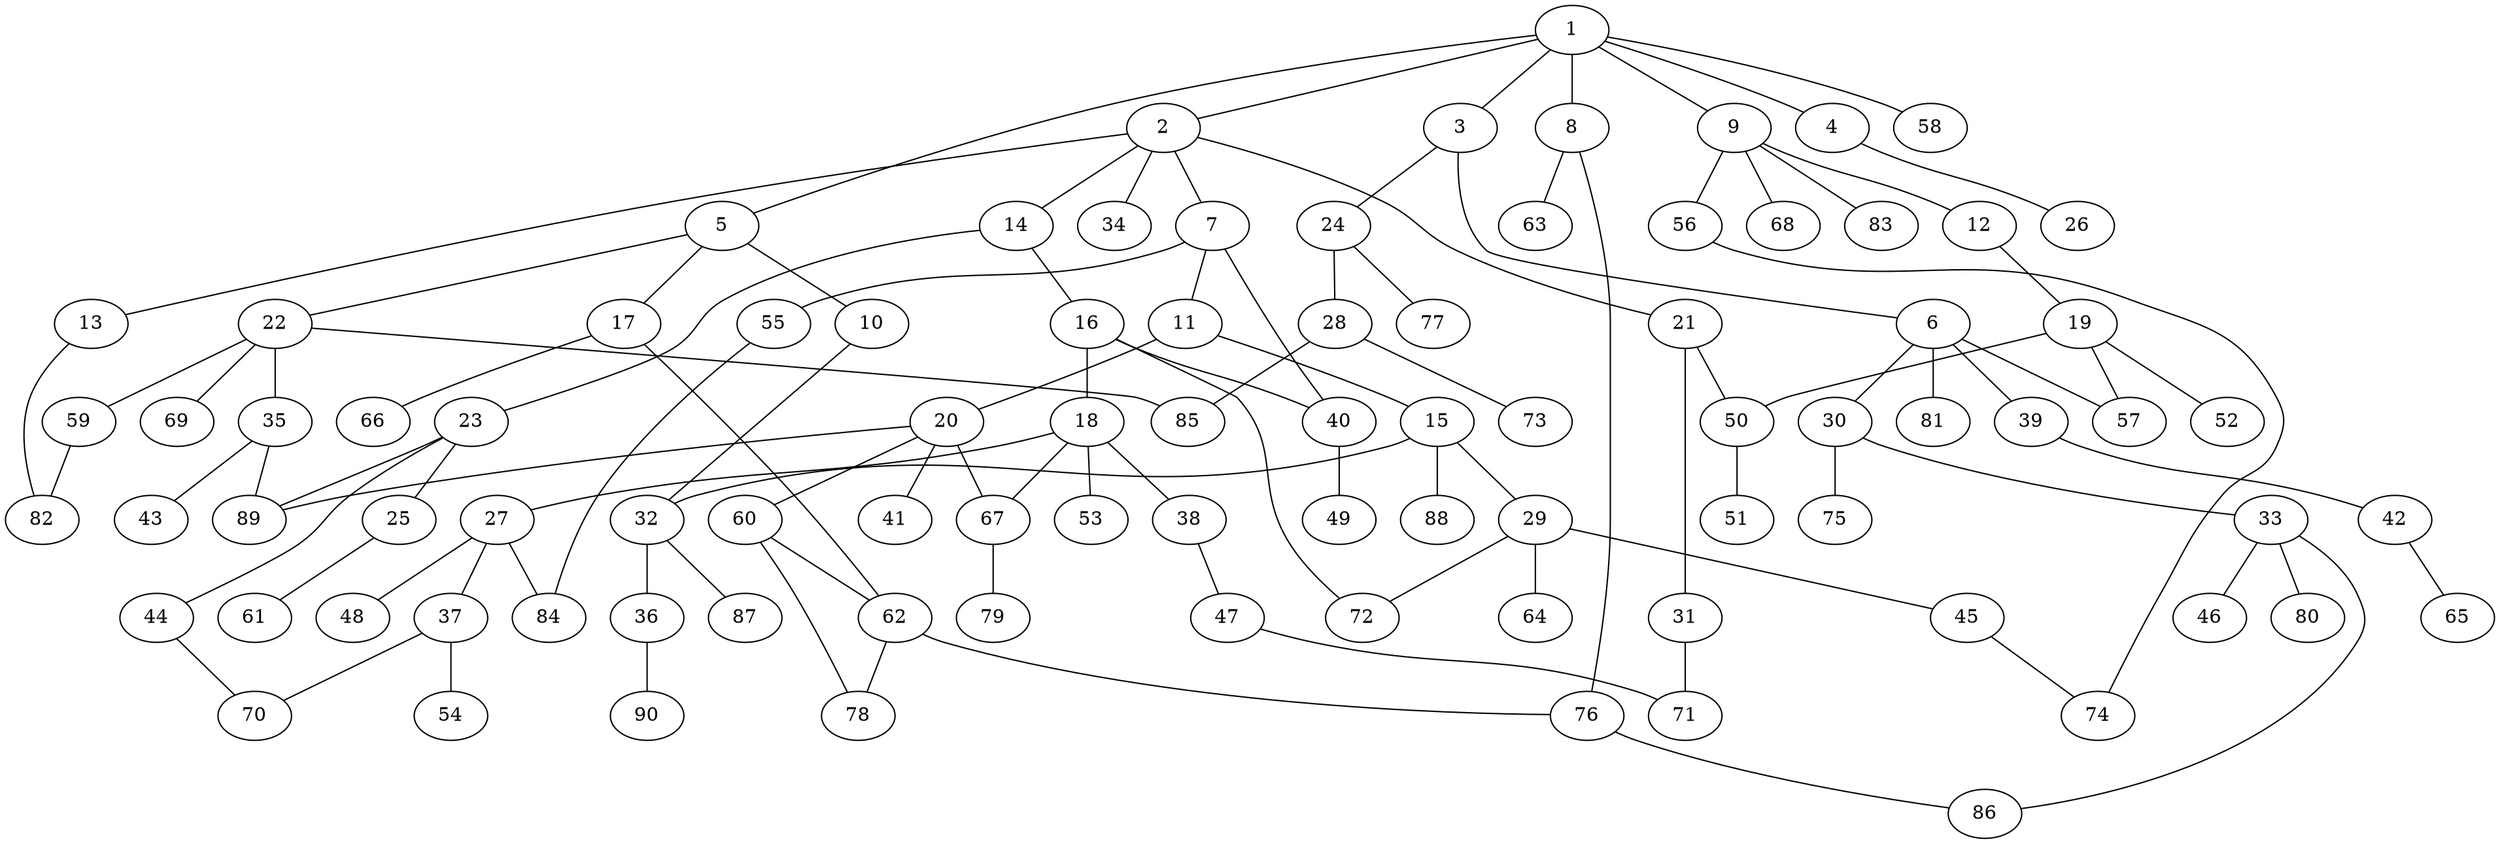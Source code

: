 graph graphname {1--2
1--3
1--4
1--5
1--8
1--9
1--58
2--7
2--13
2--14
2--21
2--34
3--6
3--24
4--26
5--10
5--17
5--22
6--30
6--39
6--57
6--81
7--11
7--40
7--55
8--63
8--76
9--12
9--56
9--68
9--83
10--32
11--15
11--20
12--19
13--82
14--16
14--23
15--29
15--32
15--88
16--18
16--40
16--72
17--62
17--66
18--27
18--38
18--53
18--67
19--50
19--52
19--57
20--41
20--60
20--67
20--89
21--31
21--50
22--35
22--59
22--69
22--85
23--25
23--44
23--89
24--28
24--77
25--61
27--37
27--48
27--84
28--73
28--85
29--45
29--64
29--72
30--33
30--75
31--71
32--36
32--87
33--46
33--80
33--86
35--43
35--89
36--90
37--54
37--70
38--47
39--42
40--49
42--65
44--70
45--74
47--71
50--51
55--84
56--74
59--82
60--62
60--78
62--76
62--78
67--79
76--86
}